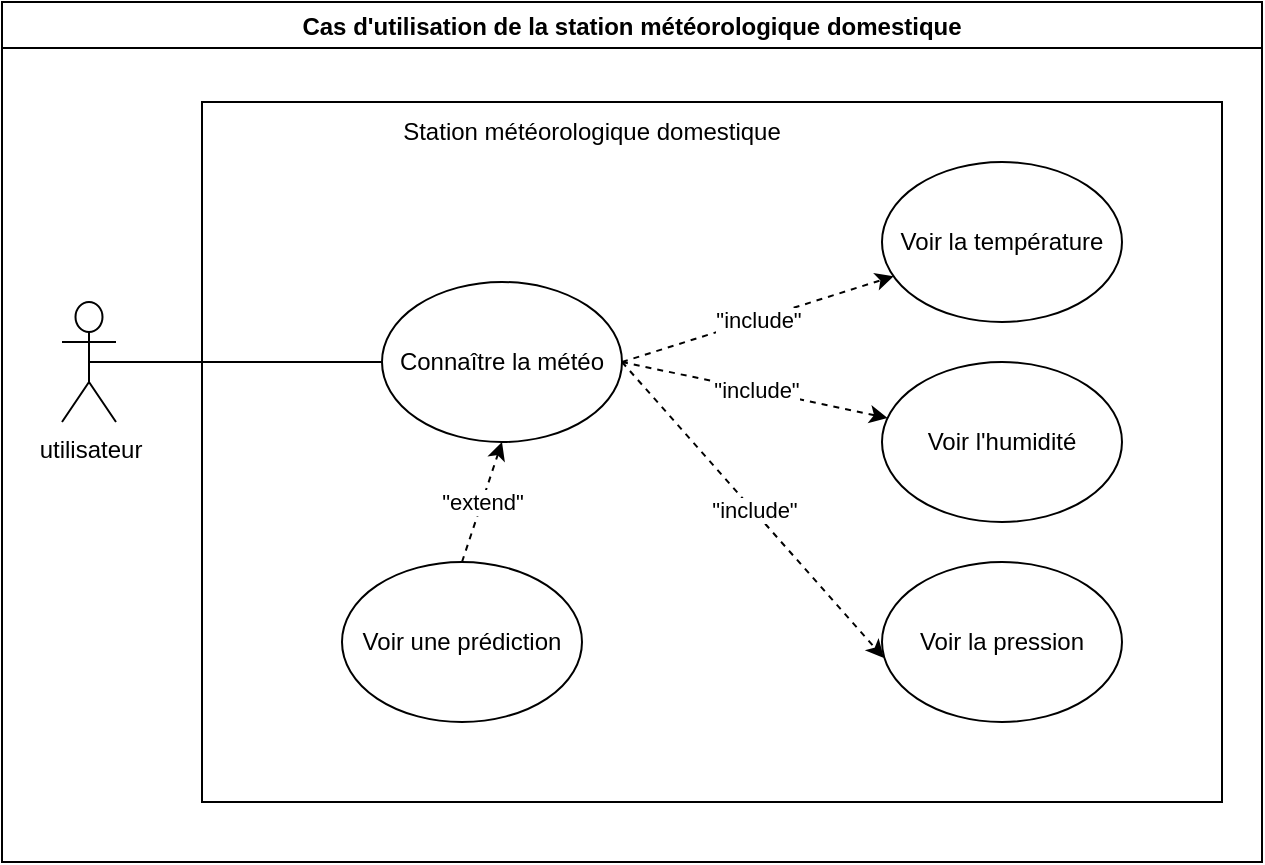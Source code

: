 <mxfile version="16.6.5" type="github">
  <diagram id="VCPiUlUgkRnU6FgvmjeM" name="Page-1">
    <mxGraphModel dx="1182" dy="764" grid="1" gridSize="10" guides="1" tooltips="1" connect="1" arrows="1" fold="1" page="1" pageScale="1" pageWidth="827" pageHeight="1169" math="0" shadow="0">
      <root>
        <mxCell id="0" />
        <mxCell id="1" parent="0" />
        <mxCell id="EntMQD-L92ceGihrGhIw-1" value="utilisateur" style="shape=umlActor;verticalLabelPosition=bottom;verticalAlign=top;html=1;outlineConnect=0;" vertex="1" parent="1">
          <mxGeometry x="190" y="290" width="27" height="60" as="geometry" />
        </mxCell>
        <mxCell id="EntMQD-L92ceGihrGhIw-4" value="" style="rounded=0;whiteSpace=wrap;html=1;" vertex="1" parent="1">
          <mxGeometry x="260" y="190" width="510" height="350" as="geometry" />
        </mxCell>
        <mxCell id="EntMQD-L92ceGihrGhIw-5" value="Station météorologique domestique" style="text;html=1;strokeColor=none;fillColor=none;align=center;verticalAlign=middle;whiteSpace=wrap;rounded=0;" vertex="1" parent="1">
          <mxGeometry x="330" y="190" width="250" height="30" as="geometry" />
        </mxCell>
        <mxCell id="EntMQD-L92ceGihrGhIw-15" value="&quot;include&quot;" style="rounded=0;orthogonalLoop=1;jettySize=auto;html=1;exitX=1;exitY=0.5;exitDx=0;exitDy=0;dashed=1;" edge="1" parent="1" source="EntMQD-L92ceGihrGhIw-9" target="EntMQD-L92ceGihrGhIw-10">
          <mxGeometry relative="1" as="geometry" />
        </mxCell>
        <mxCell id="EntMQD-L92ceGihrGhIw-16" value="&quot;include&quot;" style="rounded=0;orthogonalLoop=1;jettySize=auto;html=1;exitX=1;exitY=0.5;exitDx=0;exitDy=0;dashed=1;" edge="1" parent="1" source="EntMQD-L92ceGihrGhIw-9" target="EntMQD-L92ceGihrGhIw-12">
          <mxGeometry relative="1" as="geometry" />
        </mxCell>
        <mxCell id="EntMQD-L92ceGihrGhIw-18" value="&quot;include&quot;" style="rounded=0;orthogonalLoop=1;jettySize=auto;html=1;exitX=1;exitY=0.5;exitDx=0;exitDy=0;entryX=0.008;entryY=0.6;entryDx=0;entryDy=0;entryPerimeter=0;dashed=1;" edge="1" parent="1" source="EntMQD-L92ceGihrGhIw-9" target="EntMQD-L92ceGihrGhIw-13">
          <mxGeometry relative="1" as="geometry" />
        </mxCell>
        <mxCell id="EntMQD-L92ceGihrGhIw-9" value="Connaître la météo" style="ellipse;whiteSpace=wrap;html=1;" vertex="1" parent="1">
          <mxGeometry x="350" y="280" width="120" height="80" as="geometry" />
        </mxCell>
        <mxCell id="EntMQD-L92ceGihrGhIw-10" value="Voir la température" style="ellipse;whiteSpace=wrap;html=1;" vertex="1" parent="1">
          <mxGeometry x="600" y="220" width="120" height="80" as="geometry" />
        </mxCell>
        <mxCell id="EntMQD-L92ceGihrGhIw-12" value="Voir l&#39;humidité" style="ellipse;whiteSpace=wrap;html=1;" vertex="1" parent="1">
          <mxGeometry x="600" y="320" width="120" height="80" as="geometry" />
        </mxCell>
        <mxCell id="EntMQD-L92ceGihrGhIw-13" value="Voir la pression" style="ellipse;whiteSpace=wrap;html=1;" vertex="1" parent="1">
          <mxGeometry x="600" y="420" width="120" height="80" as="geometry" />
        </mxCell>
        <mxCell id="EntMQD-L92ceGihrGhIw-19" value="&quot;extend&quot;" style="rounded=0;orthogonalLoop=1;jettySize=auto;html=1;exitX=0.5;exitY=0;exitDx=0;exitDy=0;entryX=0.5;entryY=1;entryDx=0;entryDy=0;dashed=1;" edge="1" parent="1" source="EntMQD-L92ceGihrGhIw-14" target="EntMQD-L92ceGihrGhIw-9">
          <mxGeometry relative="1" as="geometry" />
        </mxCell>
        <mxCell id="EntMQD-L92ceGihrGhIw-14" value="Voir une prédiction" style="ellipse;whiteSpace=wrap;html=1;" vertex="1" parent="1">
          <mxGeometry x="330" y="420" width="120" height="80" as="geometry" />
        </mxCell>
        <mxCell id="EntMQD-L92ceGihrGhIw-20" style="edgeStyle=none;rounded=0;orthogonalLoop=1;jettySize=auto;html=1;exitX=0.5;exitY=0.5;exitDx=0;exitDy=0;exitPerimeter=0;endArrow=none;endFill=0;" edge="1" parent="1" source="EntMQD-L92ceGihrGhIw-1" target="EntMQD-L92ceGihrGhIw-9">
          <mxGeometry relative="1" as="geometry" />
        </mxCell>
        <mxCell id="EntMQD-L92ceGihrGhIw-21" value="Cas d&#39;utilisation de la station météorologique domestique" style="swimlane;" vertex="1" parent="1">
          <mxGeometry x="160" y="140" width="630" height="430" as="geometry" />
        </mxCell>
      </root>
    </mxGraphModel>
  </diagram>
</mxfile>
